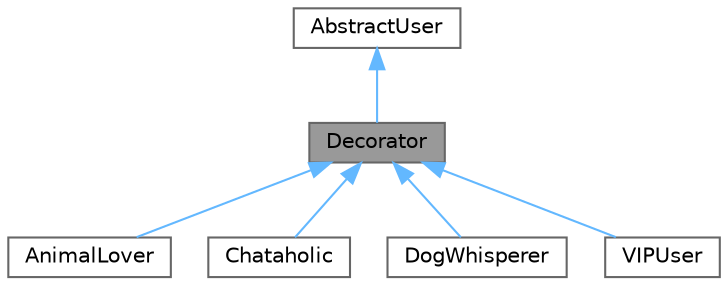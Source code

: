 digraph "Decorator"
{
 // LATEX_PDF_SIZE
  bgcolor="transparent";
  edge [fontname=Helvetica,fontsize=10,labelfontname=Helvetica,labelfontsize=10];
  node [fontname=Helvetica,fontsize=10,shape=box,height=0.2,width=0.4];
  Node1 [id="Node000001",label="Decorator",height=0.2,width=0.4,color="gray40", fillcolor="grey60", style="filled", fontcolor="black",tooltip="Base decorator for dynamically adding responsibilities to AbstractUser objects."];
  Node2 -> Node1 [id="edge1_Node000001_Node000002",dir="back",color="steelblue1",style="solid",tooltip=" "];
  Node2 [id="Node000002",label="AbstractUser",height=0.2,width=0.4,color="gray40", fillcolor="white", style="filled",URL="$classAbstractUser.html",tooltip="Abstract base for users and decorators to allow them to be treated the same."];
  Node1 -> Node3 [id="edge2_Node000001_Node000003",dir="back",color="steelblue1",style="solid",tooltip=" "];
  Node3 [id="Node000003",label="AnimalLover",height=0.2,width=0.4,color="gray40", fillcolor="white", style="filled",URL="$classAnimalLover.html",tooltip="Decorator that adds a blue \"Animal Lover\" tag to the user's name and customizes message output."];
  Node1 -> Node4 [id="edge3_Node000001_Node000004",dir="back",color="steelblue1",style="solid",tooltip=" "];
  Node4 [id="Node000004",label="Chataholic",height=0.2,width=0.4,color="gray40", fillcolor="white", style="filled",URL="$classChataholic.html",tooltip="Decorator that adds a purple \"Chataholic\" tag to the user's name and customizes message output."];
  Node1 -> Node5 [id="edge4_Node000001_Node000005",dir="back",color="steelblue1",style="solid",tooltip=" "];
  Node5 [id="Node000005",label="DogWhisperer",height=0.2,width=0.4,color="gray40", fillcolor="white", style="filled",URL="$classDogWhisperer.html",tooltip="Concrete decorator that adds a green \"Dog Whisperer\" tag to user names."];
  Node1 -> Node6 [id="edge5_Node000001_Node000006",dir="back",color="steelblue1",style="solid",tooltip=" "];
  Node6 [id="Node000006",label="VIPUser",height=0.2,width=0.4,color="gray40", fillcolor="white", style="filled",URL="$classVIPUser.html",tooltip="Concrete decorator that adds VIP status and priority messaging to users."];
}

